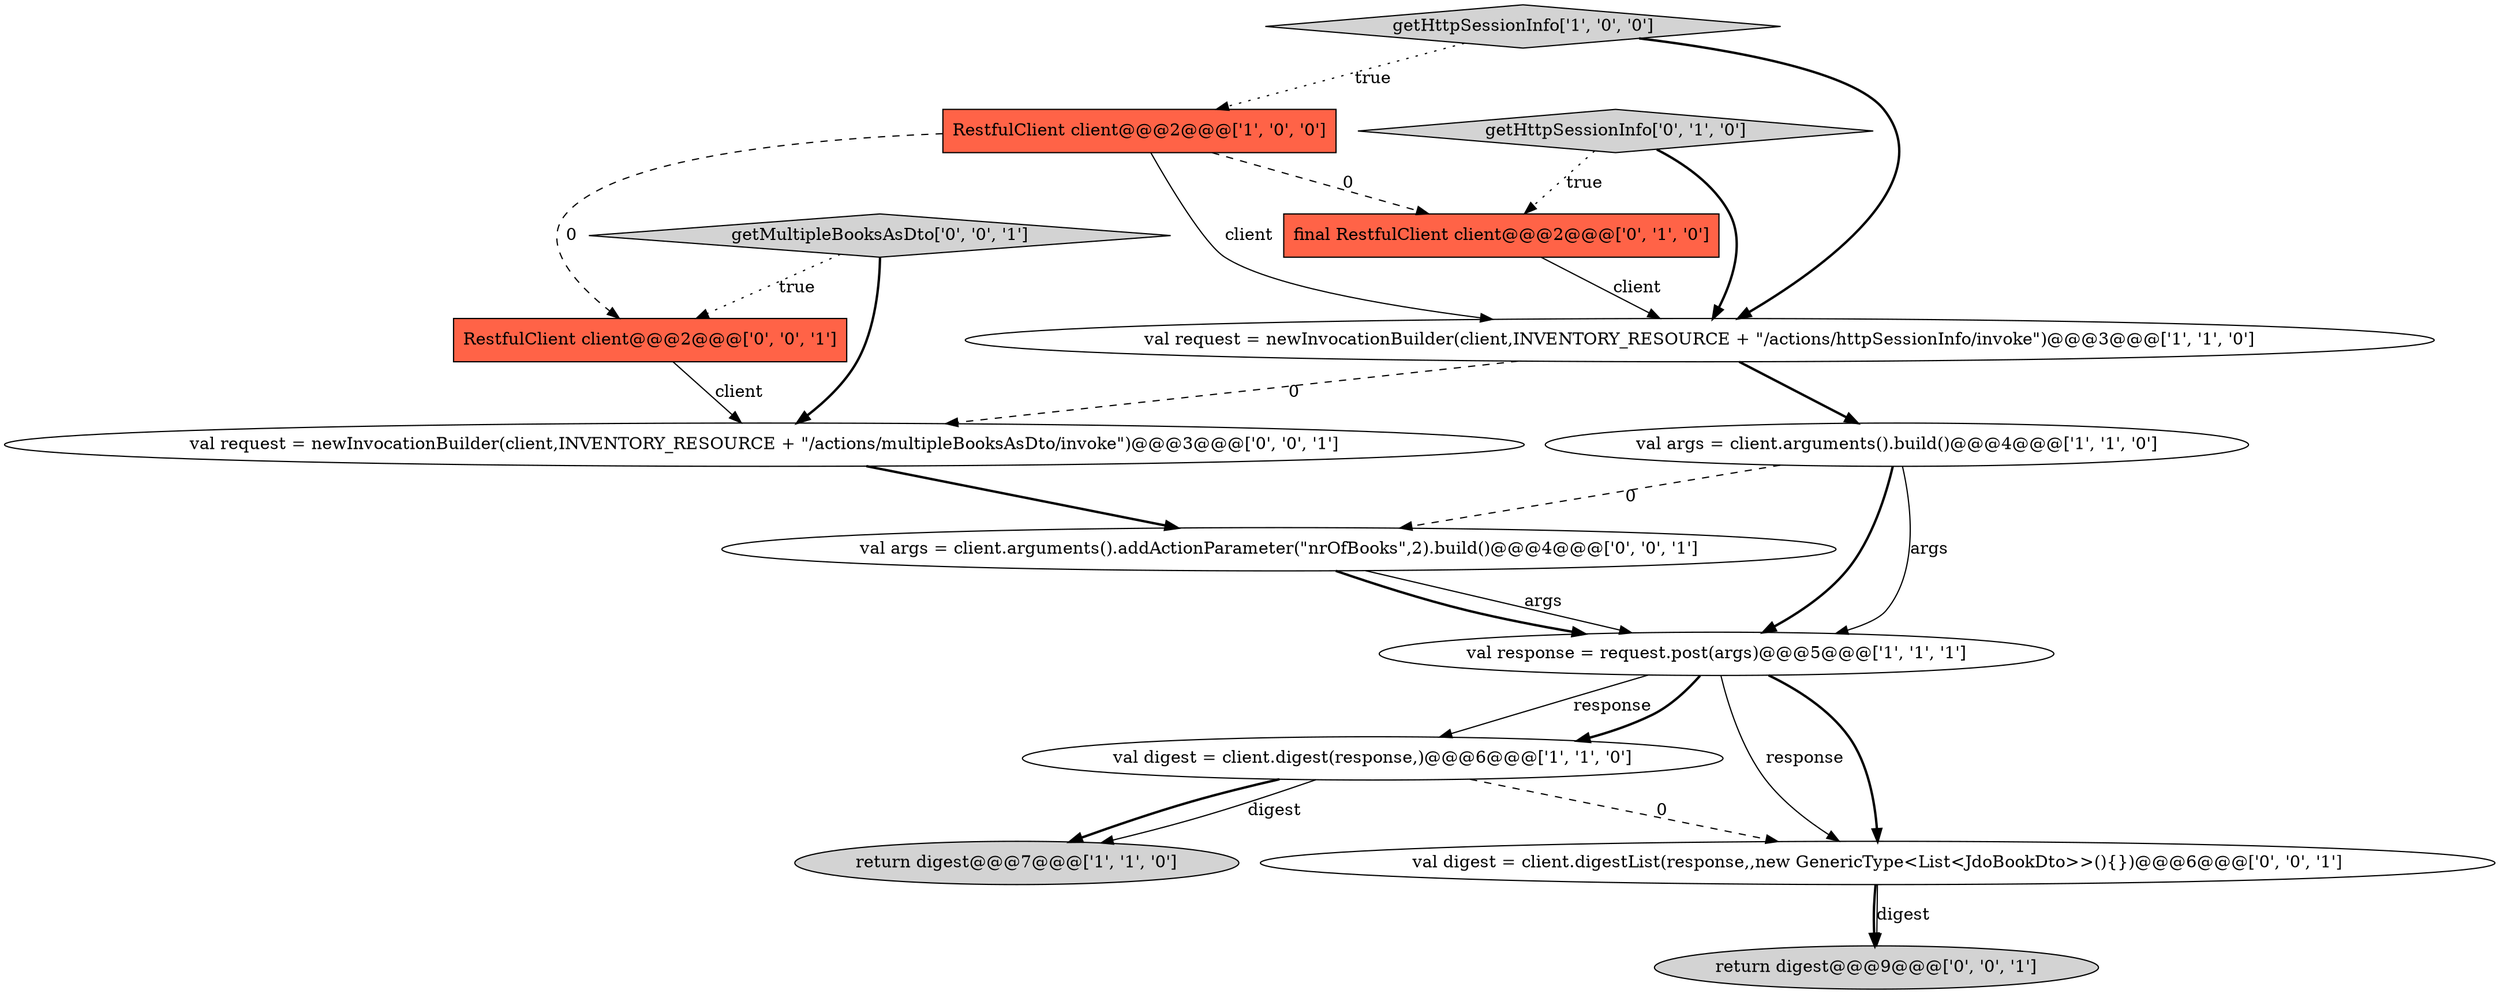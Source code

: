 digraph {
9 [style = filled, label = "return digest@@@9@@@['0', '0', '1']", fillcolor = lightgray, shape = ellipse image = "AAA0AAABBB3BBB"];
8 [style = filled, label = "getHttpSessionInfo['0', '1', '0']", fillcolor = lightgray, shape = diamond image = "AAA0AAABBB2BBB"];
4 [style = filled, label = "return digest@@@7@@@['1', '1', '0']", fillcolor = lightgray, shape = ellipse image = "AAA0AAABBB1BBB"];
7 [style = filled, label = "final RestfulClient client@@@2@@@['0', '1', '0']", fillcolor = tomato, shape = box image = "AAA1AAABBB2BBB"];
0 [style = filled, label = "val digest = client.digest(response,)@@@6@@@['1', '1', '0']", fillcolor = white, shape = ellipse image = "AAA0AAABBB1BBB"];
11 [style = filled, label = "getMultipleBooksAsDto['0', '0', '1']", fillcolor = lightgray, shape = diamond image = "AAA0AAABBB3BBB"];
3 [style = filled, label = "val args = client.arguments().build()@@@4@@@['1', '1', '0']", fillcolor = white, shape = ellipse image = "AAA0AAABBB1BBB"];
10 [style = filled, label = "val args = client.arguments().addActionParameter(\"nrOfBooks\",2).build()@@@4@@@['0', '0', '1']", fillcolor = white, shape = ellipse image = "AAA0AAABBB3BBB"];
2 [style = filled, label = "val response = request.post(args)@@@5@@@['1', '1', '1']", fillcolor = white, shape = ellipse image = "AAA0AAABBB1BBB"];
13 [style = filled, label = "RestfulClient client@@@2@@@['0', '0', '1']", fillcolor = tomato, shape = box image = "AAA0AAABBB3BBB"];
14 [style = filled, label = "val request = newInvocationBuilder(client,INVENTORY_RESOURCE + \"/actions/multipleBooksAsDto/invoke\")@@@3@@@['0', '0', '1']", fillcolor = white, shape = ellipse image = "AAA0AAABBB3BBB"];
5 [style = filled, label = "val request = newInvocationBuilder(client,INVENTORY_RESOURCE + \"/actions/httpSessionInfo/invoke\")@@@3@@@['1', '1', '0']", fillcolor = white, shape = ellipse image = "AAA0AAABBB1BBB"];
6 [style = filled, label = "RestfulClient client@@@2@@@['1', '0', '0']", fillcolor = tomato, shape = box image = "AAA1AAABBB1BBB"];
12 [style = filled, label = "val digest = client.digestList(response,,new GenericType<List<JdoBookDto>>(){})@@@6@@@['0', '0', '1']", fillcolor = white, shape = ellipse image = "AAA0AAABBB3BBB"];
1 [style = filled, label = "getHttpSessionInfo['1', '0', '0']", fillcolor = lightgray, shape = diamond image = "AAA0AAABBB1BBB"];
1->5 [style = bold, label=""];
5->3 [style = bold, label=""];
5->14 [style = dashed, label="0"];
13->14 [style = solid, label="client"];
3->2 [style = solid, label="args"];
11->14 [style = bold, label=""];
6->7 [style = dashed, label="0"];
14->10 [style = bold, label=""];
10->2 [style = solid, label="args"];
8->7 [style = dotted, label="true"];
0->4 [style = solid, label="digest"];
11->13 [style = dotted, label="true"];
0->12 [style = dashed, label="0"];
6->5 [style = solid, label="client"];
12->9 [style = bold, label=""];
2->0 [style = solid, label="response"];
2->12 [style = bold, label=""];
7->5 [style = solid, label="client"];
2->0 [style = bold, label=""];
6->13 [style = dashed, label="0"];
3->2 [style = bold, label=""];
8->5 [style = bold, label=""];
0->4 [style = bold, label=""];
1->6 [style = dotted, label="true"];
10->2 [style = bold, label=""];
3->10 [style = dashed, label="0"];
12->9 [style = solid, label="digest"];
2->12 [style = solid, label="response"];
}
